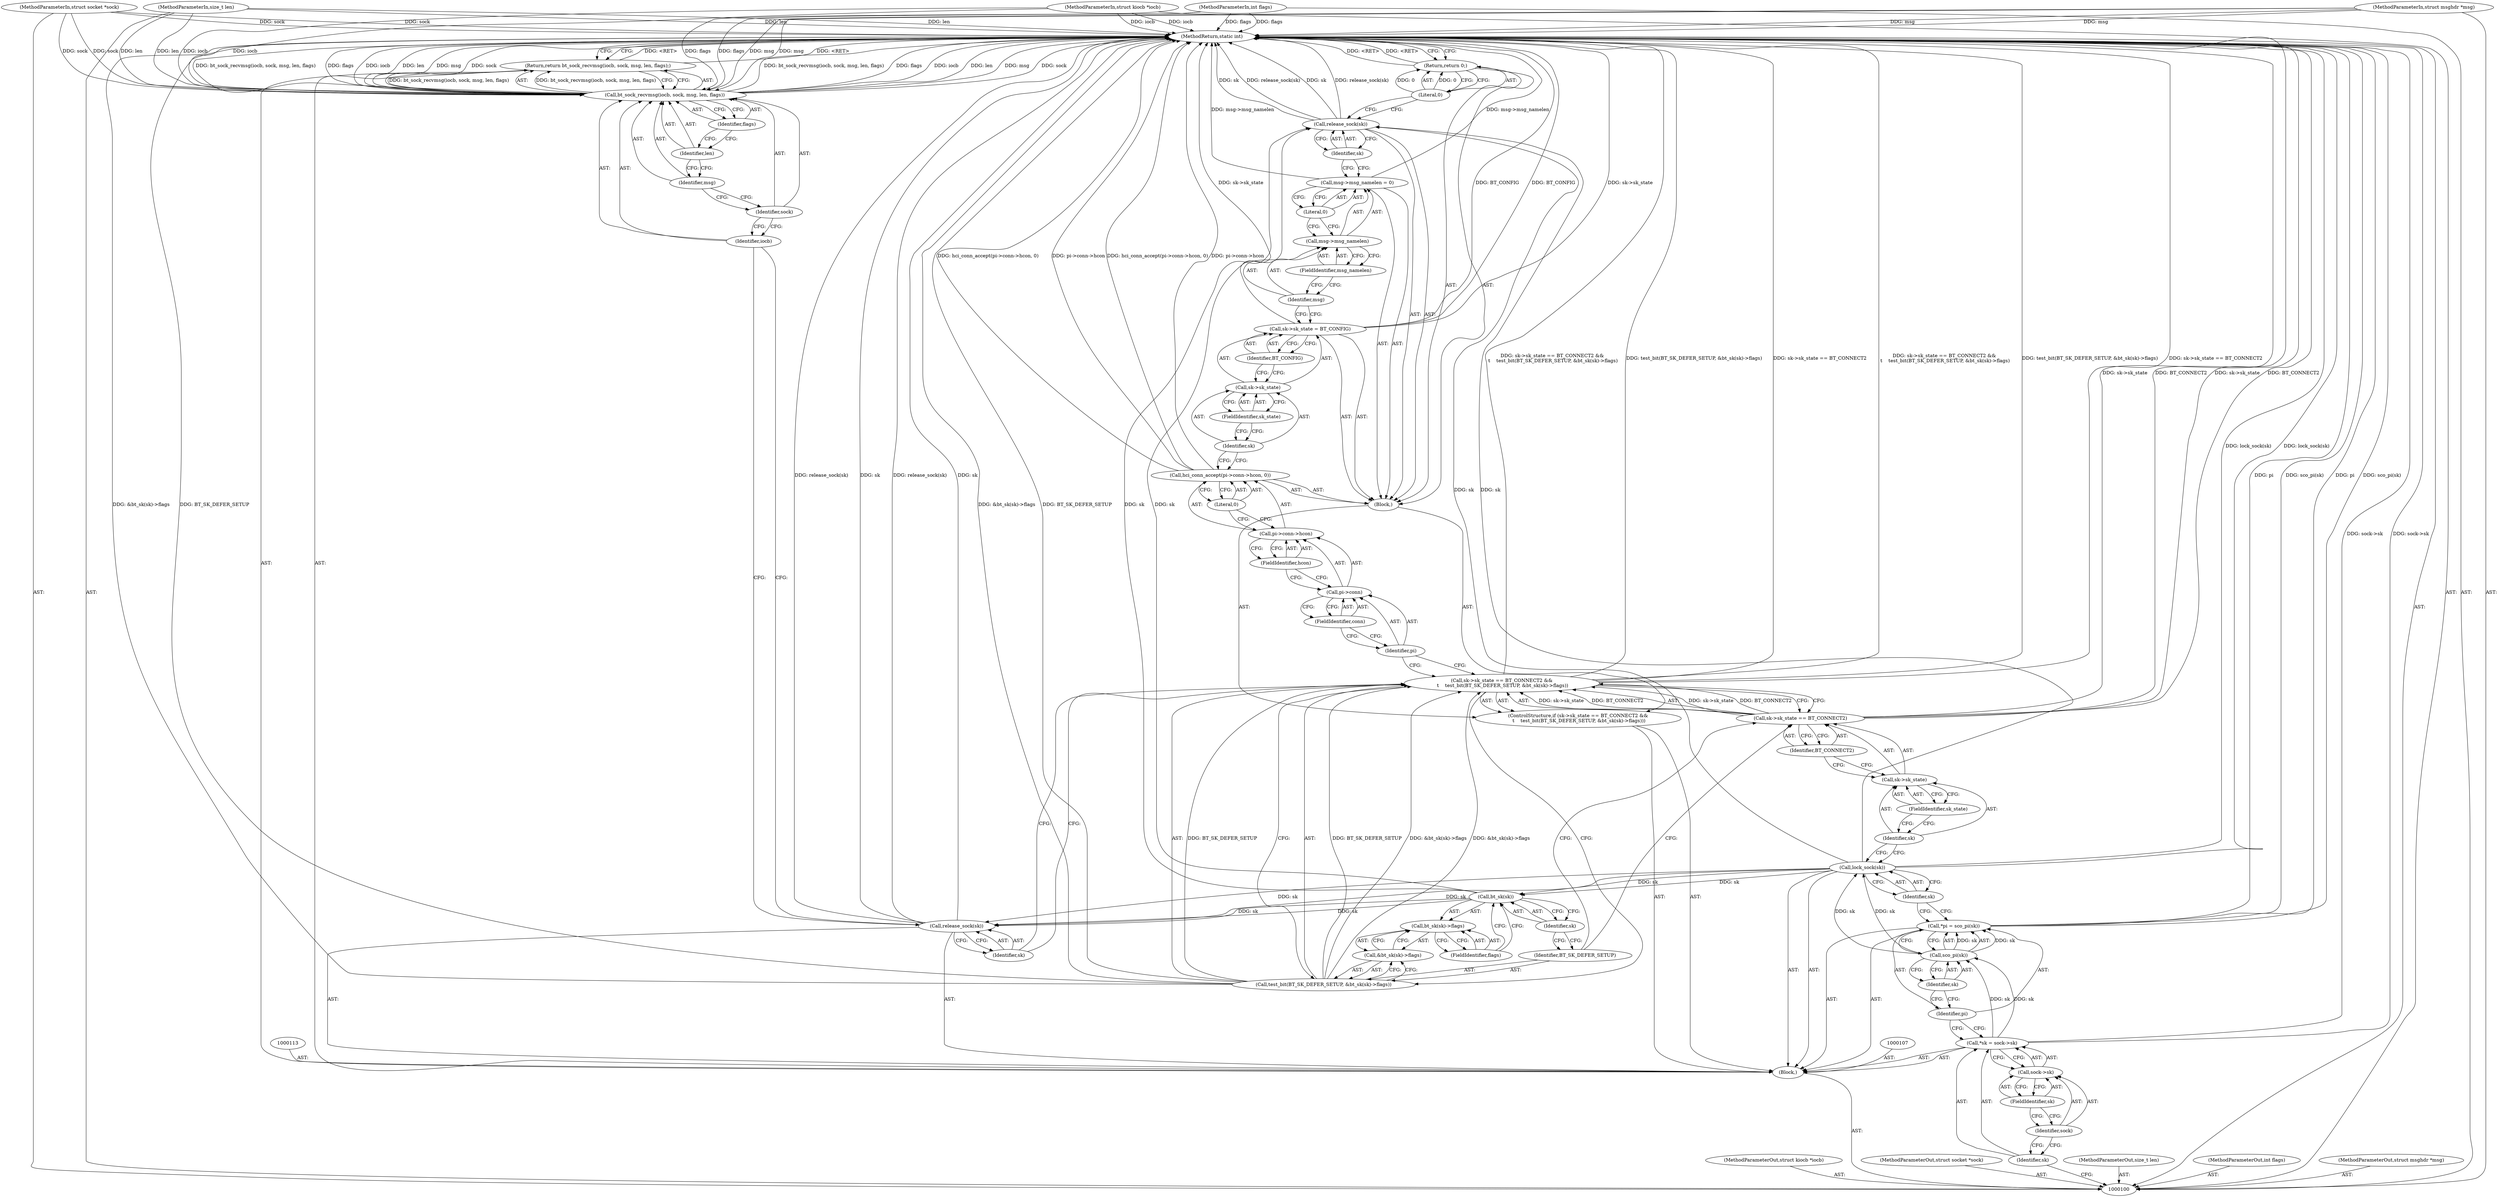 digraph "0_linux_c8c499175f7d295ef867335bceb9a76a2c3cdc38" {
"1000165" [label="(MethodReturn,static int)"];
"1000101" [label="(MethodParameterIn,struct kiocb *iocb)"];
"1000235" [label="(MethodParameterOut,struct kiocb *iocb)"];
"1000102" [label="(MethodParameterIn,struct socket *sock)"];
"1000236" [label="(MethodParameterOut,struct socket *sock)"];
"1000128" [label="(Identifier,BT_SK_DEFER_SETUP)"];
"1000129" [label="(Call,&bt_sk(sk)->flags)"];
"1000130" [label="(Call,bt_sk(sk)->flags)"];
"1000131" [label="(Call,bt_sk(sk))"];
"1000132" [label="(Identifier,sk)"];
"1000133" [label="(FieldIdentifier,flags)"];
"1000134" [label="(Block,)"];
"1000127" [label="(Call,test_bit(BT_SK_DEFER_SETUP, &bt_sk(sk)->flags))"];
"1000136" [label="(Call,pi->conn->hcon)"];
"1000137" [label="(Call,pi->conn)"];
"1000138" [label="(Identifier,pi)"];
"1000139" [label="(FieldIdentifier,conn)"];
"1000140" [label="(FieldIdentifier,hcon)"];
"1000135" [label="(Call,hci_conn_accept(pi->conn->hcon, 0))"];
"1000141" [label="(Literal,0)"];
"1000146" [label="(Identifier,BT_CONFIG)"];
"1000142" [label="(Call,sk->sk_state = BT_CONFIG)"];
"1000143" [label="(Call,sk->sk_state)"];
"1000144" [label="(Identifier,sk)"];
"1000145" [label="(FieldIdentifier,sk_state)"];
"1000147" [label="(Call,msg->msg_namelen = 0)"];
"1000148" [label="(Call,msg->msg_namelen)"];
"1000149" [label="(Identifier,msg)"];
"1000151" [label="(Literal,0)"];
"1000150" [label="(FieldIdentifier,msg_namelen)"];
"1000153" [label="(Identifier,sk)"];
"1000152" [label="(Call,release_sock(sk))"];
"1000155" [label="(Literal,0)"];
"1000154" [label="(Return,return 0;)"];
"1000156" [label="(Call,release_sock(sk))"];
"1000157" [label="(Identifier,sk)"];
"1000104" [label="(MethodParameterIn,size_t len)"];
"1000238" [label="(MethodParameterOut,size_t len)"];
"1000105" [label="(MethodParameterIn,int flags)"];
"1000239" [label="(MethodParameterOut,int flags)"];
"1000103" [label="(MethodParameterIn,struct msghdr *msg)"];
"1000237" [label="(MethodParameterOut,struct msghdr *msg)"];
"1000158" [label="(Return,return bt_sock_recvmsg(iocb, sock, msg, len, flags);)"];
"1000160" [label="(Identifier,iocb)"];
"1000161" [label="(Identifier,sock)"];
"1000162" [label="(Identifier,msg)"];
"1000163" [label="(Identifier,len)"];
"1000164" [label="(Identifier,flags)"];
"1000159" [label="(Call,bt_sock_recvmsg(iocb, sock, msg, len, flags))"];
"1000106" [label="(Block,)"];
"1000108" [label="(Call,*sk = sock->sk)"];
"1000109" [label="(Identifier,sk)"];
"1000110" [label="(Call,sock->sk)"];
"1000111" [label="(Identifier,sock)"];
"1000112" [label="(FieldIdentifier,sk)"];
"1000114" [label="(Call,*pi = sco_pi(sk))"];
"1000115" [label="(Identifier,pi)"];
"1000116" [label="(Call,sco_pi(sk))"];
"1000117" [label="(Identifier,sk)"];
"1000118" [label="(Call,lock_sock(sk))"];
"1000119" [label="(Identifier,sk)"];
"1000120" [label="(ControlStructure,if (sk->sk_state == BT_CONNECT2 &&\n \t    test_bit(BT_SK_DEFER_SETUP, &bt_sk(sk)->flags)))"];
"1000126" [label="(Identifier,BT_CONNECT2)"];
"1000121" [label="(Call,sk->sk_state == BT_CONNECT2 &&\n \t    test_bit(BT_SK_DEFER_SETUP, &bt_sk(sk)->flags))"];
"1000122" [label="(Call,sk->sk_state == BT_CONNECT2)"];
"1000123" [label="(Call,sk->sk_state)"];
"1000124" [label="(Identifier,sk)"];
"1000125" [label="(FieldIdentifier,sk_state)"];
"1000165" -> "1000100"  [label="AST: "];
"1000165" -> "1000154"  [label="CFG: "];
"1000165" -> "1000158"  [label="CFG: "];
"1000159" -> "1000165"  [label="DDG: bt_sock_recvmsg(iocb, sock, msg, len, flags)"];
"1000159" -> "1000165"  [label="DDG: flags"];
"1000159" -> "1000165"  [label="DDG: iocb"];
"1000159" -> "1000165"  [label="DDG: len"];
"1000159" -> "1000165"  [label="DDG: msg"];
"1000159" -> "1000165"  [label="DDG: sock"];
"1000156" -> "1000165"  [label="DDG: sk"];
"1000156" -> "1000165"  [label="DDG: release_sock(sk)"];
"1000104" -> "1000165"  [label="DDG: len"];
"1000105" -> "1000165"  [label="DDG: flags"];
"1000122" -> "1000165"  [label="DDG: sk->sk_state"];
"1000122" -> "1000165"  [label="DDG: BT_CONNECT2"];
"1000152" -> "1000165"  [label="DDG: release_sock(sk)"];
"1000152" -> "1000165"  [label="DDG: sk"];
"1000147" -> "1000165"  [label="DDG: msg->msg_namelen"];
"1000118" -> "1000165"  [label="DDG: lock_sock(sk)"];
"1000102" -> "1000165"  [label="DDG: sock"];
"1000127" -> "1000165"  [label="DDG: &bt_sk(sk)->flags"];
"1000127" -> "1000165"  [label="DDG: BT_SK_DEFER_SETUP"];
"1000103" -> "1000165"  [label="DDG: msg"];
"1000114" -> "1000165"  [label="DDG: pi"];
"1000114" -> "1000165"  [label="DDG: sco_pi(sk)"];
"1000121" -> "1000165"  [label="DDG: sk->sk_state == BT_CONNECT2 &&\n \t    test_bit(BT_SK_DEFER_SETUP, &bt_sk(sk)->flags)"];
"1000121" -> "1000165"  [label="DDG: test_bit(BT_SK_DEFER_SETUP, &bt_sk(sk)->flags)"];
"1000121" -> "1000165"  [label="DDG: sk->sk_state == BT_CONNECT2"];
"1000135" -> "1000165"  [label="DDG: hci_conn_accept(pi->conn->hcon, 0)"];
"1000135" -> "1000165"  [label="DDG: pi->conn->hcon"];
"1000101" -> "1000165"  [label="DDG: iocb"];
"1000108" -> "1000165"  [label="DDG: sock->sk"];
"1000142" -> "1000165"  [label="DDG: sk->sk_state"];
"1000142" -> "1000165"  [label="DDG: BT_CONFIG"];
"1000158" -> "1000165"  [label="DDG: <RET>"];
"1000154" -> "1000165"  [label="DDG: <RET>"];
"1000101" -> "1000100"  [label="AST: "];
"1000101" -> "1000165"  [label="DDG: iocb"];
"1000101" -> "1000159"  [label="DDG: iocb"];
"1000235" -> "1000100"  [label="AST: "];
"1000102" -> "1000100"  [label="AST: "];
"1000102" -> "1000165"  [label="DDG: sock"];
"1000102" -> "1000159"  [label="DDG: sock"];
"1000236" -> "1000100"  [label="AST: "];
"1000128" -> "1000127"  [label="AST: "];
"1000128" -> "1000122"  [label="CFG: "];
"1000132" -> "1000128"  [label="CFG: "];
"1000129" -> "1000127"  [label="AST: "];
"1000129" -> "1000130"  [label="CFG: "];
"1000130" -> "1000129"  [label="AST: "];
"1000127" -> "1000129"  [label="CFG: "];
"1000130" -> "1000129"  [label="AST: "];
"1000130" -> "1000133"  [label="CFG: "];
"1000131" -> "1000130"  [label="AST: "];
"1000133" -> "1000130"  [label="AST: "];
"1000129" -> "1000130"  [label="CFG: "];
"1000131" -> "1000130"  [label="AST: "];
"1000131" -> "1000132"  [label="CFG: "];
"1000132" -> "1000131"  [label="AST: "];
"1000133" -> "1000131"  [label="CFG: "];
"1000118" -> "1000131"  [label="DDG: sk"];
"1000131" -> "1000152"  [label="DDG: sk"];
"1000131" -> "1000156"  [label="DDG: sk"];
"1000132" -> "1000131"  [label="AST: "];
"1000132" -> "1000128"  [label="CFG: "];
"1000131" -> "1000132"  [label="CFG: "];
"1000133" -> "1000130"  [label="AST: "];
"1000133" -> "1000131"  [label="CFG: "];
"1000130" -> "1000133"  [label="CFG: "];
"1000134" -> "1000120"  [label="AST: "];
"1000135" -> "1000134"  [label="AST: "];
"1000142" -> "1000134"  [label="AST: "];
"1000147" -> "1000134"  [label="AST: "];
"1000152" -> "1000134"  [label="AST: "];
"1000154" -> "1000134"  [label="AST: "];
"1000127" -> "1000121"  [label="AST: "];
"1000127" -> "1000129"  [label="CFG: "];
"1000128" -> "1000127"  [label="AST: "];
"1000129" -> "1000127"  [label="AST: "];
"1000121" -> "1000127"  [label="CFG: "];
"1000127" -> "1000165"  [label="DDG: &bt_sk(sk)->flags"];
"1000127" -> "1000165"  [label="DDG: BT_SK_DEFER_SETUP"];
"1000127" -> "1000121"  [label="DDG: BT_SK_DEFER_SETUP"];
"1000127" -> "1000121"  [label="DDG: &bt_sk(sk)->flags"];
"1000136" -> "1000135"  [label="AST: "];
"1000136" -> "1000140"  [label="CFG: "];
"1000137" -> "1000136"  [label="AST: "];
"1000140" -> "1000136"  [label="AST: "];
"1000141" -> "1000136"  [label="CFG: "];
"1000137" -> "1000136"  [label="AST: "];
"1000137" -> "1000139"  [label="CFG: "];
"1000138" -> "1000137"  [label="AST: "];
"1000139" -> "1000137"  [label="AST: "];
"1000140" -> "1000137"  [label="CFG: "];
"1000138" -> "1000137"  [label="AST: "];
"1000138" -> "1000121"  [label="CFG: "];
"1000139" -> "1000138"  [label="CFG: "];
"1000139" -> "1000137"  [label="AST: "];
"1000139" -> "1000138"  [label="CFG: "];
"1000137" -> "1000139"  [label="CFG: "];
"1000140" -> "1000136"  [label="AST: "];
"1000140" -> "1000137"  [label="CFG: "];
"1000136" -> "1000140"  [label="CFG: "];
"1000135" -> "1000134"  [label="AST: "];
"1000135" -> "1000141"  [label="CFG: "];
"1000136" -> "1000135"  [label="AST: "];
"1000141" -> "1000135"  [label="AST: "];
"1000144" -> "1000135"  [label="CFG: "];
"1000135" -> "1000165"  [label="DDG: hci_conn_accept(pi->conn->hcon, 0)"];
"1000135" -> "1000165"  [label="DDG: pi->conn->hcon"];
"1000141" -> "1000135"  [label="AST: "];
"1000141" -> "1000136"  [label="CFG: "];
"1000135" -> "1000141"  [label="CFG: "];
"1000146" -> "1000142"  [label="AST: "];
"1000146" -> "1000143"  [label="CFG: "];
"1000142" -> "1000146"  [label="CFG: "];
"1000142" -> "1000134"  [label="AST: "];
"1000142" -> "1000146"  [label="CFG: "];
"1000143" -> "1000142"  [label="AST: "];
"1000146" -> "1000142"  [label="AST: "];
"1000149" -> "1000142"  [label="CFG: "];
"1000142" -> "1000165"  [label="DDG: sk->sk_state"];
"1000142" -> "1000165"  [label="DDG: BT_CONFIG"];
"1000143" -> "1000142"  [label="AST: "];
"1000143" -> "1000145"  [label="CFG: "];
"1000144" -> "1000143"  [label="AST: "];
"1000145" -> "1000143"  [label="AST: "];
"1000146" -> "1000143"  [label="CFG: "];
"1000144" -> "1000143"  [label="AST: "];
"1000144" -> "1000135"  [label="CFG: "];
"1000145" -> "1000144"  [label="CFG: "];
"1000145" -> "1000143"  [label="AST: "];
"1000145" -> "1000144"  [label="CFG: "];
"1000143" -> "1000145"  [label="CFG: "];
"1000147" -> "1000134"  [label="AST: "];
"1000147" -> "1000151"  [label="CFG: "];
"1000148" -> "1000147"  [label="AST: "];
"1000151" -> "1000147"  [label="AST: "];
"1000153" -> "1000147"  [label="CFG: "];
"1000147" -> "1000165"  [label="DDG: msg->msg_namelen"];
"1000148" -> "1000147"  [label="AST: "];
"1000148" -> "1000150"  [label="CFG: "];
"1000149" -> "1000148"  [label="AST: "];
"1000150" -> "1000148"  [label="AST: "];
"1000151" -> "1000148"  [label="CFG: "];
"1000149" -> "1000148"  [label="AST: "];
"1000149" -> "1000142"  [label="CFG: "];
"1000150" -> "1000149"  [label="CFG: "];
"1000151" -> "1000147"  [label="AST: "];
"1000151" -> "1000148"  [label="CFG: "];
"1000147" -> "1000151"  [label="CFG: "];
"1000150" -> "1000148"  [label="AST: "];
"1000150" -> "1000149"  [label="CFG: "];
"1000148" -> "1000150"  [label="CFG: "];
"1000153" -> "1000152"  [label="AST: "];
"1000153" -> "1000147"  [label="CFG: "];
"1000152" -> "1000153"  [label="CFG: "];
"1000152" -> "1000134"  [label="AST: "];
"1000152" -> "1000153"  [label="CFG: "];
"1000153" -> "1000152"  [label="AST: "];
"1000155" -> "1000152"  [label="CFG: "];
"1000152" -> "1000165"  [label="DDG: release_sock(sk)"];
"1000152" -> "1000165"  [label="DDG: sk"];
"1000131" -> "1000152"  [label="DDG: sk"];
"1000118" -> "1000152"  [label="DDG: sk"];
"1000155" -> "1000154"  [label="AST: "];
"1000155" -> "1000152"  [label="CFG: "];
"1000154" -> "1000155"  [label="CFG: "];
"1000155" -> "1000154"  [label="DDG: 0"];
"1000154" -> "1000134"  [label="AST: "];
"1000154" -> "1000155"  [label="CFG: "];
"1000155" -> "1000154"  [label="AST: "];
"1000165" -> "1000154"  [label="CFG: "];
"1000154" -> "1000165"  [label="DDG: <RET>"];
"1000155" -> "1000154"  [label="DDG: 0"];
"1000156" -> "1000106"  [label="AST: "];
"1000156" -> "1000157"  [label="CFG: "];
"1000157" -> "1000156"  [label="AST: "];
"1000160" -> "1000156"  [label="CFG: "];
"1000156" -> "1000165"  [label="DDG: sk"];
"1000156" -> "1000165"  [label="DDG: release_sock(sk)"];
"1000131" -> "1000156"  [label="DDG: sk"];
"1000118" -> "1000156"  [label="DDG: sk"];
"1000157" -> "1000156"  [label="AST: "];
"1000157" -> "1000121"  [label="CFG: "];
"1000156" -> "1000157"  [label="CFG: "];
"1000104" -> "1000100"  [label="AST: "];
"1000104" -> "1000165"  [label="DDG: len"];
"1000104" -> "1000159"  [label="DDG: len"];
"1000238" -> "1000100"  [label="AST: "];
"1000105" -> "1000100"  [label="AST: "];
"1000105" -> "1000165"  [label="DDG: flags"];
"1000105" -> "1000159"  [label="DDG: flags"];
"1000239" -> "1000100"  [label="AST: "];
"1000103" -> "1000100"  [label="AST: "];
"1000103" -> "1000165"  [label="DDG: msg"];
"1000103" -> "1000159"  [label="DDG: msg"];
"1000237" -> "1000100"  [label="AST: "];
"1000158" -> "1000106"  [label="AST: "];
"1000158" -> "1000159"  [label="CFG: "];
"1000159" -> "1000158"  [label="AST: "];
"1000165" -> "1000158"  [label="CFG: "];
"1000158" -> "1000165"  [label="DDG: <RET>"];
"1000159" -> "1000158"  [label="DDG: bt_sock_recvmsg(iocb, sock, msg, len, flags)"];
"1000160" -> "1000159"  [label="AST: "];
"1000160" -> "1000156"  [label="CFG: "];
"1000161" -> "1000160"  [label="CFG: "];
"1000161" -> "1000159"  [label="AST: "];
"1000161" -> "1000160"  [label="CFG: "];
"1000162" -> "1000161"  [label="CFG: "];
"1000162" -> "1000159"  [label="AST: "];
"1000162" -> "1000161"  [label="CFG: "];
"1000163" -> "1000162"  [label="CFG: "];
"1000163" -> "1000159"  [label="AST: "];
"1000163" -> "1000162"  [label="CFG: "];
"1000164" -> "1000163"  [label="CFG: "];
"1000164" -> "1000159"  [label="AST: "];
"1000164" -> "1000163"  [label="CFG: "];
"1000159" -> "1000164"  [label="CFG: "];
"1000159" -> "1000158"  [label="AST: "];
"1000159" -> "1000164"  [label="CFG: "];
"1000160" -> "1000159"  [label="AST: "];
"1000161" -> "1000159"  [label="AST: "];
"1000162" -> "1000159"  [label="AST: "];
"1000163" -> "1000159"  [label="AST: "];
"1000164" -> "1000159"  [label="AST: "];
"1000158" -> "1000159"  [label="CFG: "];
"1000159" -> "1000165"  [label="DDG: bt_sock_recvmsg(iocb, sock, msg, len, flags)"];
"1000159" -> "1000165"  [label="DDG: flags"];
"1000159" -> "1000165"  [label="DDG: iocb"];
"1000159" -> "1000165"  [label="DDG: len"];
"1000159" -> "1000165"  [label="DDG: msg"];
"1000159" -> "1000165"  [label="DDG: sock"];
"1000159" -> "1000158"  [label="DDG: bt_sock_recvmsg(iocb, sock, msg, len, flags)"];
"1000101" -> "1000159"  [label="DDG: iocb"];
"1000102" -> "1000159"  [label="DDG: sock"];
"1000103" -> "1000159"  [label="DDG: msg"];
"1000104" -> "1000159"  [label="DDG: len"];
"1000105" -> "1000159"  [label="DDG: flags"];
"1000106" -> "1000100"  [label="AST: "];
"1000107" -> "1000106"  [label="AST: "];
"1000108" -> "1000106"  [label="AST: "];
"1000113" -> "1000106"  [label="AST: "];
"1000114" -> "1000106"  [label="AST: "];
"1000118" -> "1000106"  [label="AST: "];
"1000120" -> "1000106"  [label="AST: "];
"1000156" -> "1000106"  [label="AST: "];
"1000158" -> "1000106"  [label="AST: "];
"1000108" -> "1000106"  [label="AST: "];
"1000108" -> "1000110"  [label="CFG: "];
"1000109" -> "1000108"  [label="AST: "];
"1000110" -> "1000108"  [label="AST: "];
"1000115" -> "1000108"  [label="CFG: "];
"1000108" -> "1000165"  [label="DDG: sock->sk"];
"1000108" -> "1000116"  [label="DDG: sk"];
"1000109" -> "1000108"  [label="AST: "];
"1000109" -> "1000100"  [label="CFG: "];
"1000111" -> "1000109"  [label="CFG: "];
"1000110" -> "1000108"  [label="AST: "];
"1000110" -> "1000112"  [label="CFG: "];
"1000111" -> "1000110"  [label="AST: "];
"1000112" -> "1000110"  [label="AST: "];
"1000108" -> "1000110"  [label="CFG: "];
"1000111" -> "1000110"  [label="AST: "];
"1000111" -> "1000109"  [label="CFG: "];
"1000112" -> "1000111"  [label="CFG: "];
"1000112" -> "1000110"  [label="AST: "];
"1000112" -> "1000111"  [label="CFG: "];
"1000110" -> "1000112"  [label="CFG: "];
"1000114" -> "1000106"  [label="AST: "];
"1000114" -> "1000116"  [label="CFG: "];
"1000115" -> "1000114"  [label="AST: "];
"1000116" -> "1000114"  [label="AST: "];
"1000119" -> "1000114"  [label="CFG: "];
"1000114" -> "1000165"  [label="DDG: pi"];
"1000114" -> "1000165"  [label="DDG: sco_pi(sk)"];
"1000116" -> "1000114"  [label="DDG: sk"];
"1000115" -> "1000114"  [label="AST: "];
"1000115" -> "1000108"  [label="CFG: "];
"1000117" -> "1000115"  [label="CFG: "];
"1000116" -> "1000114"  [label="AST: "];
"1000116" -> "1000117"  [label="CFG: "];
"1000117" -> "1000116"  [label="AST: "];
"1000114" -> "1000116"  [label="CFG: "];
"1000116" -> "1000114"  [label="DDG: sk"];
"1000108" -> "1000116"  [label="DDG: sk"];
"1000116" -> "1000118"  [label="DDG: sk"];
"1000117" -> "1000116"  [label="AST: "];
"1000117" -> "1000115"  [label="CFG: "];
"1000116" -> "1000117"  [label="CFG: "];
"1000118" -> "1000106"  [label="AST: "];
"1000118" -> "1000119"  [label="CFG: "];
"1000119" -> "1000118"  [label="AST: "];
"1000124" -> "1000118"  [label="CFG: "];
"1000118" -> "1000165"  [label="DDG: lock_sock(sk)"];
"1000116" -> "1000118"  [label="DDG: sk"];
"1000118" -> "1000131"  [label="DDG: sk"];
"1000118" -> "1000152"  [label="DDG: sk"];
"1000118" -> "1000156"  [label="DDG: sk"];
"1000119" -> "1000118"  [label="AST: "];
"1000119" -> "1000114"  [label="CFG: "];
"1000118" -> "1000119"  [label="CFG: "];
"1000120" -> "1000106"  [label="AST: "];
"1000121" -> "1000120"  [label="AST: "];
"1000134" -> "1000120"  [label="AST: "];
"1000126" -> "1000122"  [label="AST: "];
"1000126" -> "1000123"  [label="CFG: "];
"1000122" -> "1000126"  [label="CFG: "];
"1000121" -> "1000120"  [label="AST: "];
"1000121" -> "1000122"  [label="CFG: "];
"1000121" -> "1000127"  [label="CFG: "];
"1000122" -> "1000121"  [label="AST: "];
"1000127" -> "1000121"  [label="AST: "];
"1000138" -> "1000121"  [label="CFG: "];
"1000157" -> "1000121"  [label="CFG: "];
"1000121" -> "1000165"  [label="DDG: sk->sk_state == BT_CONNECT2 &&\n \t    test_bit(BT_SK_DEFER_SETUP, &bt_sk(sk)->flags)"];
"1000121" -> "1000165"  [label="DDG: test_bit(BT_SK_DEFER_SETUP, &bt_sk(sk)->flags)"];
"1000121" -> "1000165"  [label="DDG: sk->sk_state == BT_CONNECT2"];
"1000122" -> "1000121"  [label="DDG: sk->sk_state"];
"1000122" -> "1000121"  [label="DDG: BT_CONNECT2"];
"1000127" -> "1000121"  [label="DDG: BT_SK_DEFER_SETUP"];
"1000127" -> "1000121"  [label="DDG: &bt_sk(sk)->flags"];
"1000122" -> "1000121"  [label="AST: "];
"1000122" -> "1000126"  [label="CFG: "];
"1000123" -> "1000122"  [label="AST: "];
"1000126" -> "1000122"  [label="AST: "];
"1000128" -> "1000122"  [label="CFG: "];
"1000121" -> "1000122"  [label="CFG: "];
"1000122" -> "1000165"  [label="DDG: sk->sk_state"];
"1000122" -> "1000165"  [label="DDG: BT_CONNECT2"];
"1000122" -> "1000121"  [label="DDG: sk->sk_state"];
"1000122" -> "1000121"  [label="DDG: BT_CONNECT2"];
"1000123" -> "1000122"  [label="AST: "];
"1000123" -> "1000125"  [label="CFG: "];
"1000124" -> "1000123"  [label="AST: "];
"1000125" -> "1000123"  [label="AST: "];
"1000126" -> "1000123"  [label="CFG: "];
"1000124" -> "1000123"  [label="AST: "];
"1000124" -> "1000118"  [label="CFG: "];
"1000125" -> "1000124"  [label="CFG: "];
"1000125" -> "1000123"  [label="AST: "];
"1000125" -> "1000124"  [label="CFG: "];
"1000123" -> "1000125"  [label="CFG: "];
}
